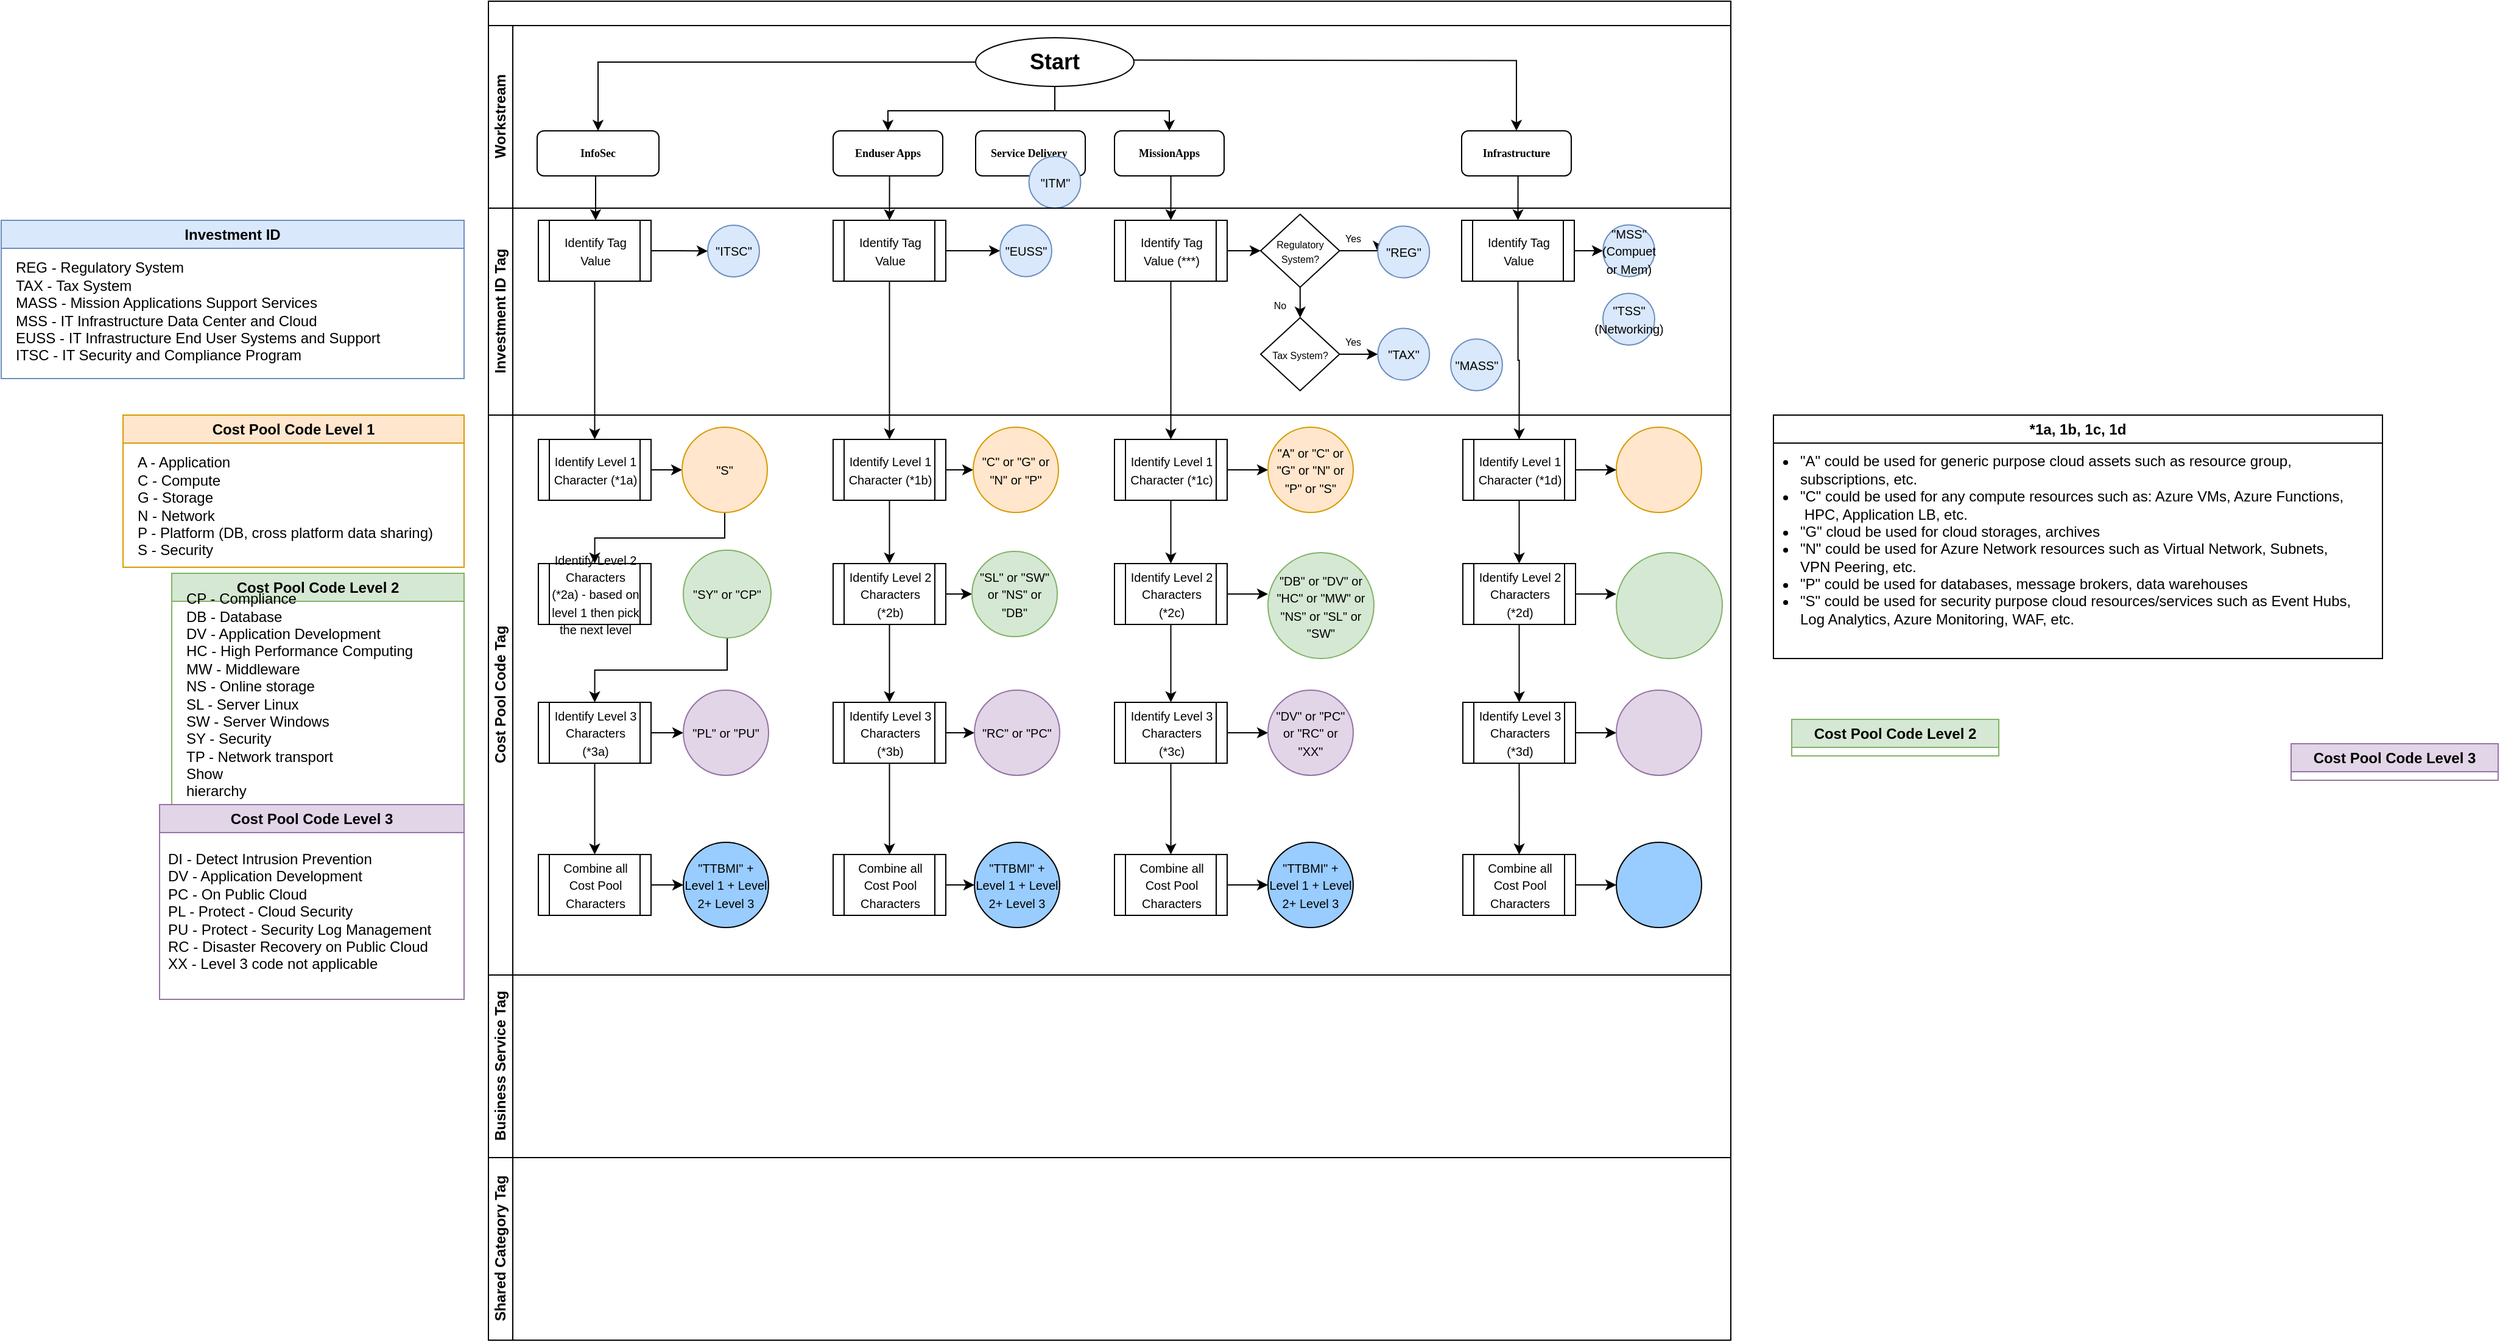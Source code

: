 <mxfile version="20.8.4" type="device" pages="2"><diagram name="Page-1" id="c7488fd3-1785-93aa-aadb-54a6760d102a"><mxGraphModel dx="1052" dy="390" grid="1" gridSize="10" guides="1" tooltips="1" connect="1" arrows="1" fold="1" page="1" pageScale="1" pageWidth="1100" pageHeight="850" background="none" math="0" shadow="0"><root><mxCell id="0"/><mxCell id="1" parent="0"/><mxCell id="2b4e8129b02d487f-1" value="" style="swimlane;html=1;childLayout=stackLayout;horizontal=1;startSize=20;horizontalStack=0;rounded=0;shadow=0;labelBackgroundColor=none;strokeWidth=1;fontFamily=Verdana;fontSize=8;align=center;" parent="1" vertex="1"><mxGeometry x="440" y="60" width="1020" height="1100" as="geometry"/></mxCell><mxCell id="2b4e8129b02d487f-2" value="Workstream" style="swimlane;html=1;startSize=20;horizontal=0;" parent="2b4e8129b02d487f-1" vertex="1"><mxGeometry y="20" width="1020" height="150" as="geometry"><mxRectangle y="20" width="680" height="30" as="alternateBounds"/></mxGeometry></mxCell><mxCell id="2b4e8129b02d487f-6" value="InfoSec" style="rounded=1;whiteSpace=wrap;html=1;shadow=0;labelBackgroundColor=none;strokeWidth=1;fontFamily=Verdana;fontSize=9;align=center;fontStyle=1" parent="2b4e8129b02d487f-2" vertex="1"><mxGeometry x="40" y="86.5" width="100" height="37" as="geometry"/></mxCell><mxCell id="DixNyMgjykNMT8TvbWwE-2" value="Enduser Apps" style="rounded=1;whiteSpace=wrap;html=1;shadow=0;labelBackgroundColor=none;strokeWidth=1;fontFamily=Verdana;fontSize=9;align=center;fontStyle=1" parent="2b4e8129b02d487f-2" vertex="1"><mxGeometry x="283" y="86.5" width="90" height="37" as="geometry"/></mxCell><mxCell id="DixNyMgjykNMT8TvbWwE-3" value="MissionApps" style="rounded=1;whiteSpace=wrap;html=1;shadow=0;labelBackgroundColor=none;strokeWidth=1;fontFamily=Verdana;fontSize=9;align=center;fontStyle=1" parent="2b4e8129b02d487f-2" vertex="1"><mxGeometry x="514" y="86.5" width="90" height="37" as="geometry"/></mxCell><mxCell id="DixNyMgjykNMT8TvbWwE-4" value="Infrastructure" style="rounded=1;whiteSpace=wrap;html=1;shadow=0;labelBackgroundColor=none;strokeWidth=1;fontFamily=Verdana;fontSize=9;align=center;fontStyle=1" parent="2b4e8129b02d487f-2" vertex="1"><mxGeometry x="799" y="86.5" width="90" height="37" as="geometry"/></mxCell><mxCell id="DixNyMgjykNMT8TvbWwE-38" style="edgeStyle=orthogonalEdgeStyle;rounded=0;orthogonalLoop=1;jettySize=auto;html=1;exitX=0;exitY=0.5;exitDx=0;exitDy=0;entryX=0.5;entryY=0;entryDx=0;entryDy=0;fontSize=8;" parent="2b4e8129b02d487f-2" source="DixNyMgjykNMT8TvbWwE-5" target="2b4e8129b02d487f-6" edge="1"><mxGeometry relative="1" as="geometry"/></mxCell><mxCell id="DixNyMgjykNMT8TvbWwE-39" style="edgeStyle=orthogonalEdgeStyle;rounded=0;orthogonalLoop=1;jettySize=auto;html=1;fontSize=8;exitX=0.5;exitY=1;exitDx=0;exitDy=0;" parent="2b4e8129b02d487f-2" source="DixNyMgjykNMT8TvbWwE-5" target="DixNyMgjykNMT8TvbWwE-2" edge="1"><mxGeometry relative="1" as="geometry"><mxPoint x="430" y="47" as="sourcePoint"/><Array as="points"><mxPoint x="465" y="70"/><mxPoint x="328" y="70"/></Array></mxGeometry></mxCell><mxCell id="DixNyMgjykNMT8TvbWwE-40" style="edgeStyle=orthogonalEdgeStyle;rounded=0;orthogonalLoop=1;jettySize=auto;html=1;entryX=0.5;entryY=0;entryDx=0;entryDy=0;fontSize=8;exitX=0.5;exitY=1;exitDx=0;exitDy=0;" parent="2b4e8129b02d487f-2" source="DixNyMgjykNMT8TvbWwE-5" target="DixNyMgjykNMT8TvbWwE-3" edge="1"><mxGeometry relative="1" as="geometry"><mxPoint x="430" y="47" as="sourcePoint"/><Array as="points"><mxPoint x="465" y="70"/><mxPoint x="559" y="70"/></Array></mxGeometry></mxCell><mxCell id="DixNyMgjykNMT8TvbWwE-41" style="edgeStyle=orthogonalEdgeStyle;rounded=0;orthogonalLoop=1;jettySize=auto;html=1;exitX=1;exitY=0.5;exitDx=0;exitDy=0;entryX=0.5;entryY=0;entryDx=0;entryDy=0;fontSize=8;" parent="2b4e8129b02d487f-2" target="DixNyMgjykNMT8TvbWwE-4" edge="1"><mxGeometry relative="1" as="geometry"><mxPoint x="447.75" y="28.25" as="sourcePoint"/></mxGeometry></mxCell><mxCell id="DixNyMgjykNMT8TvbWwE-5" value="&lt;b&gt;&lt;font style=&quot;font-size: 18px;&quot;&gt;Start&lt;/font&gt;&lt;/b&gt;" style="ellipse;whiteSpace=wrap;html=1;" parent="2b4e8129b02d487f-2" vertex="1"><mxGeometry x="400" y="10" width="130" height="40" as="geometry"/></mxCell><mxCell id="1wdduTLaUhSq1tYG_LIW-2" value="Service Delivery&amp;nbsp;" style="rounded=1;whiteSpace=wrap;html=1;shadow=0;labelBackgroundColor=none;strokeWidth=1;fontFamily=Verdana;fontSize=9;align=center;fontStyle=1" vertex="1" parent="2b4e8129b02d487f-2"><mxGeometry x="400" y="86.5" width="90" height="37" as="geometry"/></mxCell><mxCell id="1wdduTLaUhSq1tYG_LIW-3" value="&lt;span style=&quot;font-size: 10px;&quot;&gt;&quot;ITM&quot;&lt;/span&gt;" style="ellipse;whiteSpace=wrap;html=1;aspect=fixed;fillColor=#dae8fc;strokeColor=#6c8ebf;" vertex="1" parent="2b4e8129b02d487f-2"><mxGeometry x="443.75" y="107.5" width="42.5" height="42.5" as="geometry"/></mxCell><mxCell id="2b4e8129b02d487f-3" value="Investment ID Tag" style="swimlane;html=1;startSize=20;horizontal=0;" parent="2b4e8129b02d487f-1" vertex="1"><mxGeometry y="170" width="1020" height="170" as="geometry"><mxRectangle y="170" width="1020" height="30" as="alternateBounds"/></mxGeometry></mxCell><mxCell id="DixNyMgjykNMT8TvbWwE-22" value="&lt;font style=&quot;font-size: 10px;&quot;&gt;&quot;ITSC&quot;&lt;/font&gt;" style="ellipse;whiteSpace=wrap;html=1;aspect=fixed;fillColor=#dae8fc;strokeColor=#6c8ebf;" parent="2b4e8129b02d487f-3" vertex="1"><mxGeometry x="180" y="14" width="42.5" height="42.5" as="geometry"/></mxCell><mxCell id="DixNyMgjykNMT8TvbWwE-57" style="edgeStyle=orthogonalEdgeStyle;rounded=0;orthogonalLoop=1;jettySize=auto;html=1;exitX=1;exitY=0.5;exitDx=0;exitDy=0;entryX=0;entryY=0.5;entryDx=0;entryDy=0;fontSize=8;" parent="2b4e8129b02d487f-3" source="DixNyMgjykNMT8TvbWwE-26" target="DixNyMgjykNMT8TvbWwE-22" edge="1"><mxGeometry relative="1" as="geometry"/></mxCell><mxCell id="DixNyMgjykNMT8TvbWwE-26" value="&lt;font style=&quot;font-size: 10px;&quot;&gt;Identify Tag Value&lt;/font&gt;" style="shape=process;whiteSpace=wrap;html=1;backgroundOutline=1;" parent="2b4e8129b02d487f-3" vertex="1"><mxGeometry x="41" y="10" width="92.5" height="50" as="geometry"/></mxCell><mxCell id="DixNyMgjykNMT8TvbWwE-58" style="edgeStyle=orthogonalEdgeStyle;rounded=0;orthogonalLoop=1;jettySize=auto;html=1;exitX=1;exitY=0.5;exitDx=0;exitDy=0;entryX=0;entryY=0.5;entryDx=0;entryDy=0;fontSize=8;" parent="2b4e8129b02d487f-3" source="DixNyMgjykNMT8TvbWwE-27" target="DixNyMgjykNMT8TvbWwE-30" edge="1"><mxGeometry relative="1" as="geometry"/></mxCell><mxCell id="DixNyMgjykNMT8TvbWwE-27" value="&lt;font style=&quot;font-size: 10px;&quot;&gt;Identify Tag Value&lt;/font&gt;" style="shape=process;whiteSpace=wrap;html=1;backgroundOutline=1;" parent="2b4e8129b02d487f-3" vertex="1"><mxGeometry x="283" y="10" width="92.5" height="50" as="geometry"/></mxCell><mxCell id="DixNyMgjykNMT8TvbWwE-52" style="edgeStyle=orthogonalEdgeStyle;rounded=0;orthogonalLoop=1;jettySize=auto;html=1;exitX=1;exitY=0.5;exitDx=0;exitDy=0;entryX=0;entryY=0.5;entryDx=0;entryDy=0;fontSize=8;" parent="2b4e8129b02d487f-3" source="DixNyMgjykNMT8TvbWwE-28" target="DixNyMgjykNMT8TvbWwE-31" edge="1"><mxGeometry relative="1" as="geometry"/></mxCell><mxCell id="DixNyMgjykNMT8TvbWwE-28" value="&lt;font style=&quot;font-size: 10px;&quot;&gt;Identify Tag Value (***)&lt;/font&gt;" style="shape=process;whiteSpace=wrap;html=1;backgroundOutline=1;" parent="2b4e8129b02d487f-3" vertex="1"><mxGeometry x="514" y="10" width="92.5" height="50" as="geometry"/></mxCell><mxCell id="DixNyMgjykNMT8TvbWwE-59" style="edgeStyle=orthogonalEdgeStyle;rounded=0;orthogonalLoop=1;jettySize=auto;html=1;exitX=1;exitY=0.5;exitDx=0;exitDy=0;entryX=0;entryY=0.5;entryDx=0;entryDy=0;fontSize=8;" parent="2b4e8129b02d487f-3" source="DixNyMgjykNMT8TvbWwE-29" target="DixNyMgjykNMT8TvbWwE-35" edge="1"><mxGeometry relative="1" as="geometry"/></mxCell><mxCell id="DixNyMgjykNMT8TvbWwE-29" value="&lt;font style=&quot;font-size: 10px;&quot;&gt;Identify Tag Value&lt;/font&gt;" style="shape=process;whiteSpace=wrap;html=1;backgroundOutline=1;" parent="2b4e8129b02d487f-3" vertex="1"><mxGeometry x="799" y="10" width="92.5" height="50" as="geometry"/></mxCell><mxCell id="DixNyMgjykNMT8TvbWwE-30" value="&lt;font style=&quot;font-size: 10px;&quot;&gt;&quot;EUSS&quot;&lt;/font&gt;" style="ellipse;whiteSpace=wrap;html=1;aspect=fixed;fillColor=#dae8fc;strokeColor=#6c8ebf;" parent="2b4e8129b02d487f-3" vertex="1"><mxGeometry x="420" y="13.75" width="42.5" height="42.5" as="geometry"/></mxCell><mxCell id="DixNyMgjykNMT8TvbWwE-54" style="edgeStyle=orthogonalEdgeStyle;rounded=0;orthogonalLoop=1;jettySize=auto;html=1;exitX=0.5;exitY=1;exitDx=0;exitDy=0;entryX=0.5;entryY=0;entryDx=0;entryDy=0;fontSize=8;" parent="2b4e8129b02d487f-3" source="DixNyMgjykNMT8TvbWwE-31" target="DixNyMgjykNMT8TvbWwE-33" edge="1"><mxGeometry relative="1" as="geometry"/></mxCell><mxCell id="DixNyMgjykNMT8TvbWwE-55" style="edgeStyle=orthogonalEdgeStyle;rounded=0;orthogonalLoop=1;jettySize=auto;html=1;exitX=1;exitY=0.5;exitDx=0;exitDy=0;entryX=0;entryY=0.5;entryDx=0;entryDy=0;fontSize=8;" parent="2b4e8129b02d487f-3" source="DixNyMgjykNMT8TvbWwE-31" target="DixNyMgjykNMT8TvbWwE-32" edge="1"><mxGeometry relative="1" as="geometry"/></mxCell><mxCell id="DixNyMgjykNMT8TvbWwE-31" value="&lt;font style=&quot;font-size: 8px;&quot;&gt;Regulatory System?&lt;/font&gt;" style="rhombus;whiteSpace=wrap;html=1;fontSize=10;fillColor=#FFFFFF;" parent="2b4e8129b02d487f-3" vertex="1"><mxGeometry x="634" y="5" width="64.8" height="60" as="geometry"/></mxCell><mxCell id="DixNyMgjykNMT8TvbWwE-32" value="&lt;font style=&quot;font-size: 10px;&quot;&gt;&quot;REG&quot;&lt;/font&gt;" style="ellipse;whiteSpace=wrap;html=1;aspect=fixed;fillColor=#dae8fc;strokeColor=#6c8ebf;" parent="2b4e8129b02d487f-3" vertex="1"><mxGeometry x="730.15" y="14.75" width="42.5" height="42.5" as="geometry"/></mxCell><mxCell id="DixNyMgjykNMT8TvbWwE-56" style="edgeStyle=orthogonalEdgeStyle;rounded=0;orthogonalLoop=1;jettySize=auto;html=1;exitX=1;exitY=0.5;exitDx=0;exitDy=0;entryX=0;entryY=0.5;entryDx=0;entryDy=0;fontSize=8;" parent="2b4e8129b02d487f-3" source="DixNyMgjykNMT8TvbWwE-33" target="DixNyMgjykNMT8TvbWwE-34" edge="1"><mxGeometry relative="1" as="geometry"/></mxCell><mxCell id="DixNyMgjykNMT8TvbWwE-33" value="&lt;font style=&quot;font-size: 8px;&quot;&gt;Tax System?&lt;/font&gt;" style="rhombus;whiteSpace=wrap;html=1;fontSize=10;fillColor=#FFFFFF;" parent="2b4e8129b02d487f-3" vertex="1"><mxGeometry x="634" y="90" width="64.8" height="60" as="geometry"/></mxCell><mxCell id="DixNyMgjykNMT8TvbWwE-34" value="&lt;font style=&quot;font-size: 10px;&quot;&gt;&quot;TAX&quot;&lt;/font&gt;" style="ellipse;whiteSpace=wrap;html=1;aspect=fixed;fillColor=#dae8fc;strokeColor=#6c8ebf;" parent="2b4e8129b02d487f-3" vertex="1"><mxGeometry x="730.15" y="98.75" width="42.5" height="42.5" as="geometry"/></mxCell><mxCell id="DixNyMgjykNMT8TvbWwE-35" value="&lt;font style=&quot;font-size: 10px;&quot;&gt;&quot;MSS&quot; (Compuet or Mem)&lt;/font&gt;" style="ellipse;whiteSpace=wrap;html=1;aspect=fixed;fillColor=#dae8fc;strokeColor=#6c8ebf;" parent="2b4e8129b02d487f-3" vertex="1"><mxGeometry x="915" y="13.75" width="42.5" height="42.5" as="geometry"/></mxCell><mxCell id="DixNyMgjykNMT8TvbWwE-68" value="Yes" style="text;html=1;strokeColor=none;fillColor=none;align=center;verticalAlign=middle;whiteSpace=wrap;rounded=0;fontSize=8;" parent="2b4e8129b02d487f-3" vertex="1"><mxGeometry x="680" y="10" width="60" height="30" as="geometry"/></mxCell><mxCell id="DixNyMgjykNMT8TvbWwE-69" value="No" style="text;html=1;strokeColor=none;fillColor=none;align=center;verticalAlign=middle;whiteSpace=wrap;rounded=0;fontSize=8;" parent="2b4e8129b02d487f-3" vertex="1"><mxGeometry x="620" y="65" width="60" height="30" as="geometry"/></mxCell><mxCell id="DFQjLHNkKE40Lpbhzbyp-15" value="Yes" style="text;html=1;strokeColor=none;fillColor=none;align=center;verticalAlign=middle;whiteSpace=wrap;rounded=0;fontSize=8;" parent="2b4e8129b02d487f-3" vertex="1"><mxGeometry x="680" y="95" width="60" height="30" as="geometry"/></mxCell><mxCell id="1wdduTLaUhSq1tYG_LIW-4" value="&lt;font style=&quot;font-size: 10px;&quot;&gt;&quot;TSS&quot; (Networking)&lt;/font&gt;" style="ellipse;whiteSpace=wrap;html=1;aspect=fixed;fillColor=#dae8fc;strokeColor=#6c8ebf;" vertex="1" parent="2b4e8129b02d487f-3"><mxGeometry x="915" y="70" width="42.5" height="42.5" as="geometry"/></mxCell><mxCell id="1wdduTLaUhSq1tYG_LIW-8" value="&lt;font style=&quot;font-size: 10px;&quot;&gt;&quot;MASS&quot;&lt;/font&gt;" style="ellipse;whiteSpace=wrap;html=1;aspect=fixed;fillColor=#dae8fc;strokeColor=#6c8ebf;" vertex="1" parent="2b4e8129b02d487f-3"><mxGeometry x="790" y="107.5" width="42.5" height="42.5" as="geometry"/></mxCell><mxCell id="DixNyMgjykNMT8TvbWwE-6" value="Cost Pool Code Tag" style="swimlane;html=1;startSize=20;horizontal=0;" parent="2b4e8129b02d487f-1" vertex="1"><mxGeometry y="340" width="1020" height="460" as="geometry"/></mxCell><mxCell id="DixNyMgjykNMT8TvbWwE-81" style="edgeStyle=orthogonalEdgeStyle;rounded=0;orthogonalLoop=1;jettySize=auto;html=1;exitX=1;exitY=0.5;exitDx=0;exitDy=0;entryX=0;entryY=0.5;entryDx=0;entryDy=0;fontSize=8;" parent="DixNyMgjykNMT8TvbWwE-6" source="DixNyMgjykNMT8TvbWwE-64" target="DixNyMgjykNMT8TvbWwE-73" edge="1"><mxGeometry relative="1" as="geometry"/></mxCell><mxCell id="DixNyMgjykNMT8TvbWwE-64" value="&lt;font style=&quot;font-size: 10px;&quot;&gt;Identify Level 1 Character (*1a)&lt;/font&gt;" style="shape=process;whiteSpace=wrap;html=1;backgroundOutline=1;" parent="DixNyMgjykNMT8TvbWwE-6" vertex="1"><mxGeometry x="41" y="20" width="92.5" height="50" as="geometry"/></mxCell><mxCell id="DixNyMgjykNMT8TvbWwE-71" value="&lt;font style=&quot;font-size: 10px;&quot;&gt;Identify Level 2 Characters (*2a) - based on level 1 then pick the next level&lt;/font&gt;" style="shape=process;whiteSpace=wrap;html=1;backgroundOutline=1;" parent="DixNyMgjykNMT8TvbWwE-6" vertex="1"><mxGeometry x="41" y="122" width="92.5" height="50" as="geometry"/></mxCell><mxCell id="DixNyMgjykNMT8TvbWwE-80" style="edgeStyle=orthogonalEdgeStyle;rounded=0;orthogonalLoop=1;jettySize=auto;html=1;exitX=0.5;exitY=1;exitDx=0;exitDy=0;entryX=0.5;entryY=0;entryDx=0;entryDy=0;fontSize=8;" parent="DixNyMgjykNMT8TvbWwE-6" source="DixNyMgjykNMT8TvbWwE-72" target="DixNyMgjykNMT8TvbWwE-76" edge="1"><mxGeometry relative="1" as="geometry"/></mxCell><mxCell id="DixNyMgjykNMT8TvbWwE-84" style="edgeStyle=orthogonalEdgeStyle;rounded=0;orthogonalLoop=1;jettySize=auto;html=1;exitX=1;exitY=0.5;exitDx=0;exitDy=0;fontSize=8;" parent="DixNyMgjykNMT8TvbWwE-6" source="DixNyMgjykNMT8TvbWwE-72" target="DixNyMgjykNMT8TvbWwE-75" edge="1"><mxGeometry relative="1" as="geometry"/></mxCell><mxCell id="DixNyMgjykNMT8TvbWwE-72" value="&lt;font style=&quot;font-size: 10px;&quot;&gt;Identify Level 3 Characters (*3a)&lt;/font&gt;" style="shape=process;whiteSpace=wrap;html=1;backgroundOutline=1;" parent="DixNyMgjykNMT8TvbWwE-6" vertex="1"><mxGeometry x="41" y="236" width="92.5" height="50" as="geometry"/></mxCell><mxCell id="1wdduTLaUhSq1tYG_LIW-6" style="edgeStyle=orthogonalEdgeStyle;rounded=0;orthogonalLoop=1;jettySize=auto;html=1;exitX=0.5;exitY=1;exitDx=0;exitDy=0;entryX=0.5;entryY=0;entryDx=0;entryDy=0;" edge="1" parent="DixNyMgjykNMT8TvbWwE-6" source="DixNyMgjykNMT8TvbWwE-73" target="DixNyMgjykNMT8TvbWwE-71"><mxGeometry relative="1" as="geometry"/></mxCell><mxCell id="DixNyMgjykNMT8TvbWwE-73" value="&lt;font style=&quot;font-size: 10px;&quot;&gt;&quot;S&quot;&lt;/font&gt;" style="ellipse;whiteSpace=wrap;html=1;aspect=fixed;fillColor=#ffe6cc;strokeColor=#d79b00;" parent="DixNyMgjykNMT8TvbWwE-6" vertex="1"><mxGeometry x="159" y="10" width="70" height="70" as="geometry"/></mxCell><mxCell id="1wdduTLaUhSq1tYG_LIW-7" style="edgeStyle=orthogonalEdgeStyle;rounded=0;orthogonalLoop=1;jettySize=auto;html=1;exitX=0.5;exitY=1;exitDx=0;exitDy=0;entryX=0.5;entryY=0;entryDx=0;entryDy=0;" edge="1" parent="DixNyMgjykNMT8TvbWwE-6" source="DixNyMgjykNMT8TvbWwE-74" target="DixNyMgjykNMT8TvbWwE-72"><mxGeometry relative="1" as="geometry"/></mxCell><mxCell id="DixNyMgjykNMT8TvbWwE-74" value="&lt;font style=&quot;font-size: 10px;&quot;&gt;&quot;SY&quot; or &quot;CP&quot;&lt;/font&gt;" style="ellipse;whiteSpace=wrap;html=1;aspect=fixed;fillColor=#d5e8d4;strokeColor=#82b366;" parent="DixNyMgjykNMT8TvbWwE-6" vertex="1"><mxGeometry x="160" y="111" width="72" height="72" as="geometry"/></mxCell><mxCell id="DixNyMgjykNMT8TvbWwE-75" value="&lt;font style=&quot;font-size: 10px;&quot;&gt;&quot;PL&quot; or &quot;PU&quot;&lt;/font&gt;" style="ellipse;whiteSpace=wrap;html=1;aspect=fixed;fillColor=#e1d5e7;strokeColor=#9673a6;" parent="DixNyMgjykNMT8TvbWwE-6" vertex="1"><mxGeometry x="160" y="226" width="70" height="70" as="geometry"/></mxCell><mxCell id="DixNyMgjykNMT8TvbWwE-85" style="edgeStyle=orthogonalEdgeStyle;rounded=0;orthogonalLoop=1;jettySize=auto;html=1;exitX=1;exitY=0.5;exitDx=0;exitDy=0;entryX=0;entryY=0.5;entryDx=0;entryDy=0;fontSize=8;" parent="DixNyMgjykNMT8TvbWwE-6" source="DixNyMgjykNMT8TvbWwE-76" target="DixNyMgjykNMT8TvbWwE-77" edge="1"><mxGeometry relative="1" as="geometry"/></mxCell><mxCell id="DixNyMgjykNMT8TvbWwE-76" value="&lt;font style=&quot;font-size: 10px;&quot;&gt;Combine all Cost Pool Characters&lt;/font&gt;" style="shape=process;whiteSpace=wrap;html=1;backgroundOutline=1;" parent="DixNyMgjykNMT8TvbWwE-6" vertex="1"><mxGeometry x="41" y="361" width="92.5" height="50" as="geometry"/></mxCell><mxCell id="DixNyMgjykNMT8TvbWwE-77" value="&lt;font style=&quot;font-size: 10px;&quot;&gt;&quot;TTBMI&quot; + Level 1 + Level 2+ Level 3&lt;/font&gt;" style="ellipse;whiteSpace=wrap;html=1;aspect=fixed;fillColor=#99CCFF;" parent="DixNyMgjykNMT8TvbWwE-6" vertex="1"><mxGeometry x="160" y="351" width="70" height="70" as="geometry"/></mxCell><mxCell id="TPAIi-BJrbzydeg5rBpm-12" style="edgeStyle=orthogonalEdgeStyle;rounded=0;orthogonalLoop=1;jettySize=auto;html=1;exitX=0.5;exitY=1;exitDx=0;exitDy=0;entryX=0.5;entryY=0;entryDx=0;entryDy=0;" parent="DixNyMgjykNMT8TvbWwE-6" source="TPAIi-BJrbzydeg5rBpm-3" target="TPAIi-BJrbzydeg5rBpm-4" edge="1"><mxGeometry relative="1" as="geometry"/></mxCell><mxCell id="0nQHlzeHEW2Ffsho9T2j-20" style="edgeStyle=orthogonalEdgeStyle;rounded=0;orthogonalLoop=1;jettySize=auto;html=1;exitX=1;exitY=0.5;exitDx=0;exitDy=0;entryX=0;entryY=0.5;entryDx=0;entryDy=0;fontSize=9;fontColor=#CDA2BE;" parent="DixNyMgjykNMT8TvbWwE-6" source="TPAIi-BJrbzydeg5rBpm-3" target="TPAIi-BJrbzydeg5rBpm-6" edge="1"><mxGeometry relative="1" as="geometry"/></mxCell><mxCell id="TPAIi-BJrbzydeg5rBpm-3" value="&lt;font style=&quot;font-size: 10px;&quot;&gt;Identify Level 1 Character (*1b)&lt;/font&gt;" style="shape=process;whiteSpace=wrap;html=1;backgroundOutline=1;" parent="DixNyMgjykNMT8TvbWwE-6" vertex="1"><mxGeometry x="283" y="20" width="92.5" height="50" as="geometry"/></mxCell><mxCell id="TPAIi-BJrbzydeg5rBpm-13" style="edgeStyle=orthogonalEdgeStyle;rounded=0;orthogonalLoop=1;jettySize=auto;html=1;exitX=0.5;exitY=1;exitDx=0;exitDy=0;entryX=0.5;entryY=0;entryDx=0;entryDy=0;" parent="DixNyMgjykNMT8TvbWwE-6" source="TPAIi-BJrbzydeg5rBpm-4" target="TPAIi-BJrbzydeg5rBpm-5" edge="1"><mxGeometry relative="1" as="geometry"/></mxCell><mxCell id="0nQHlzeHEW2Ffsho9T2j-21" style="edgeStyle=orthogonalEdgeStyle;rounded=0;orthogonalLoop=1;jettySize=auto;html=1;exitX=1;exitY=0.5;exitDx=0;exitDy=0;entryX=0;entryY=0.5;entryDx=0;entryDy=0;fontSize=9;fontColor=#CDA2BE;" parent="DixNyMgjykNMT8TvbWwE-6" source="TPAIi-BJrbzydeg5rBpm-4" target="TPAIi-BJrbzydeg5rBpm-7" edge="1"><mxGeometry relative="1" as="geometry"/></mxCell><mxCell id="TPAIi-BJrbzydeg5rBpm-4" value="&lt;font style=&quot;font-size: 10px;&quot;&gt;Identify Level 2 Characters (*2b)&lt;/font&gt;" style="shape=process;whiteSpace=wrap;html=1;backgroundOutline=1;" parent="DixNyMgjykNMT8TvbWwE-6" vertex="1"><mxGeometry x="283" y="122" width="92.5" height="50" as="geometry"/></mxCell><mxCell id="TPAIi-BJrbzydeg5rBpm-14" style="edgeStyle=orthogonalEdgeStyle;rounded=0;orthogonalLoop=1;jettySize=auto;html=1;exitX=0.5;exitY=1;exitDx=0;exitDy=0;entryX=0.5;entryY=0;entryDx=0;entryDy=0;" parent="DixNyMgjykNMT8TvbWwE-6" source="TPAIi-BJrbzydeg5rBpm-5" target="TPAIi-BJrbzydeg5rBpm-9" edge="1"><mxGeometry relative="1" as="geometry"/></mxCell><mxCell id="0nQHlzeHEW2Ffsho9T2j-22" style="edgeStyle=orthogonalEdgeStyle;rounded=0;orthogonalLoop=1;jettySize=auto;html=1;exitX=1;exitY=0.5;exitDx=0;exitDy=0;entryX=0;entryY=0.5;entryDx=0;entryDy=0;fontSize=9;fontColor=#CDA2BE;" parent="DixNyMgjykNMT8TvbWwE-6" source="TPAIi-BJrbzydeg5rBpm-5" target="TPAIi-BJrbzydeg5rBpm-8" edge="1"><mxGeometry relative="1" as="geometry"/></mxCell><mxCell id="TPAIi-BJrbzydeg5rBpm-5" value="&lt;font style=&quot;font-size: 10px;&quot;&gt;Identify Level 3 Characters (*3b)&lt;/font&gt;" style="shape=process;whiteSpace=wrap;html=1;backgroundOutline=1;" parent="DixNyMgjykNMT8TvbWwE-6" vertex="1"><mxGeometry x="283" y="236" width="92.5" height="50" as="geometry"/></mxCell><mxCell id="TPAIi-BJrbzydeg5rBpm-6" value="&lt;font style=&quot;font-size: 10px;&quot;&gt;&quot;C&quot; or &quot;G&quot; or &quot;N&quot; or &quot;P&quot;&lt;/font&gt;" style="ellipse;whiteSpace=wrap;html=1;aspect=fixed;fillColor=#ffe6cc;strokeColor=#d79b00;" parent="DixNyMgjykNMT8TvbWwE-6" vertex="1"><mxGeometry x="398" y="10" width="70" height="70" as="geometry"/></mxCell><mxCell id="TPAIi-BJrbzydeg5rBpm-7" value="&lt;font style=&quot;font-size: 10px;&quot;&gt;&quot;SL&quot; or &quot;SW&quot; or &quot;NS&quot; or &quot;DB&quot;&lt;/font&gt;" style="ellipse;whiteSpace=wrap;html=1;aspect=fixed;fillColor=#d5e8d4;strokeColor=#82b366;" parent="DixNyMgjykNMT8TvbWwE-6" vertex="1"><mxGeometry x="397" y="112" width="70" height="70" as="geometry"/></mxCell><mxCell id="TPAIi-BJrbzydeg5rBpm-8" value="&lt;font style=&quot;font-size: 10px;&quot;&gt;&quot;RC&quot; or &quot;PC&quot;&lt;/font&gt;" style="ellipse;whiteSpace=wrap;html=1;aspect=fixed;fillColor=#e1d5e7;strokeColor=#9673a6;" parent="DixNyMgjykNMT8TvbWwE-6" vertex="1"><mxGeometry x="399" y="226" width="70" height="70" as="geometry"/></mxCell><mxCell id="8_AEy5CHSbgQfibJzPh8-7" style="edgeStyle=orthogonalEdgeStyle;rounded=0;orthogonalLoop=1;jettySize=auto;html=1;exitX=1;exitY=0.5;exitDx=0;exitDy=0;entryX=0;entryY=0.5;entryDx=0;entryDy=0;fontSize=9;fontColor=#CDA2BE;" parent="DixNyMgjykNMT8TvbWwE-6" source="TPAIi-BJrbzydeg5rBpm-9" target="TPAIi-BJrbzydeg5rBpm-10" edge="1"><mxGeometry relative="1" as="geometry"/></mxCell><mxCell id="TPAIi-BJrbzydeg5rBpm-9" value="&lt;font style=&quot;font-size: 10px;&quot;&gt;Combine all Cost Pool Characters&lt;/font&gt;" style="shape=process;whiteSpace=wrap;html=1;backgroundOutline=1;" parent="DixNyMgjykNMT8TvbWwE-6" vertex="1"><mxGeometry x="283" y="361" width="92.5" height="50" as="geometry"/></mxCell><mxCell id="TPAIi-BJrbzydeg5rBpm-10" value="&lt;font style=&quot;font-size: 10px;&quot;&gt;&quot;TTBMI&quot; + Level 1 + Level 2+ Level 3&lt;/font&gt;" style="ellipse;whiteSpace=wrap;html=1;aspect=fixed;fillColor=#99CCFF;" parent="DixNyMgjykNMT8TvbWwE-6" vertex="1"><mxGeometry x="399" y="351" width="70" height="70" as="geometry"/></mxCell><mxCell id="DFQjLHNkKE40Lpbhzbyp-12" style="edgeStyle=orthogonalEdgeStyle;rounded=0;orthogonalLoop=1;jettySize=auto;html=1;exitX=0.5;exitY=1;exitDx=0;exitDy=0;entryX=0.5;entryY=0;entryDx=0;entryDy=0;" parent="DixNyMgjykNMT8TvbWwE-6" source="DFQjLHNkKE40Lpbhzbyp-1" target="DFQjLHNkKE40Lpbhzbyp-2" edge="1"><mxGeometry relative="1" as="geometry"/></mxCell><mxCell id="0nQHlzeHEW2Ffsho9T2j-23" style="edgeStyle=orthogonalEdgeStyle;rounded=0;orthogonalLoop=1;jettySize=auto;html=1;exitX=1;exitY=0.5;exitDx=0;exitDy=0;entryX=0;entryY=0.5;entryDx=0;entryDy=0;fontSize=9;fontColor=#CDA2BE;" parent="DixNyMgjykNMT8TvbWwE-6" source="DFQjLHNkKE40Lpbhzbyp-1" target="DFQjLHNkKE40Lpbhzbyp-4" edge="1"><mxGeometry relative="1" as="geometry"/></mxCell><mxCell id="DFQjLHNkKE40Lpbhzbyp-1" value="&lt;font style=&quot;font-size: 10px;&quot;&gt;Identify Level 1 Character (*1c)&lt;/font&gt;" style="shape=process;whiteSpace=wrap;html=1;backgroundOutline=1;" parent="DixNyMgjykNMT8TvbWwE-6" vertex="1"><mxGeometry x="514" y="20" width="92.5" height="50" as="geometry"/></mxCell><mxCell id="DFQjLHNkKE40Lpbhzbyp-13" style="edgeStyle=orthogonalEdgeStyle;rounded=0;orthogonalLoop=1;jettySize=auto;html=1;exitX=0.5;exitY=1;exitDx=0;exitDy=0;entryX=0.5;entryY=0;entryDx=0;entryDy=0;" parent="DixNyMgjykNMT8TvbWwE-6" source="DFQjLHNkKE40Lpbhzbyp-2" target="DFQjLHNkKE40Lpbhzbyp-3" edge="1"><mxGeometry relative="1" as="geometry"/></mxCell><mxCell id="0nQHlzeHEW2Ffsho9T2j-24" style="edgeStyle=orthogonalEdgeStyle;rounded=0;orthogonalLoop=1;jettySize=auto;html=1;exitX=1;exitY=0.5;exitDx=0;exitDy=0;entryX=0;entryY=0.5;entryDx=0;entryDy=0;fontSize=9;fontColor=#CDA2BE;" parent="DixNyMgjykNMT8TvbWwE-6" source="DFQjLHNkKE40Lpbhzbyp-2" edge="1"><mxGeometry relative="1" as="geometry"><mxPoint x="640" y="147" as="targetPoint"/></mxGeometry></mxCell><mxCell id="DFQjLHNkKE40Lpbhzbyp-2" value="&lt;font style=&quot;font-size: 10px;&quot;&gt;Identify Level 2 Characters (*2c)&lt;/font&gt;" style="shape=process;whiteSpace=wrap;html=1;backgroundOutline=1;" parent="DixNyMgjykNMT8TvbWwE-6" vertex="1"><mxGeometry x="514" y="122" width="92.5" height="50" as="geometry"/></mxCell><mxCell id="DFQjLHNkKE40Lpbhzbyp-14" style="edgeStyle=orthogonalEdgeStyle;rounded=0;orthogonalLoop=1;jettySize=auto;html=1;exitX=0.5;exitY=1;exitDx=0;exitDy=0;" parent="DixNyMgjykNMT8TvbWwE-6" source="DFQjLHNkKE40Lpbhzbyp-3" target="DFQjLHNkKE40Lpbhzbyp-7" edge="1"><mxGeometry relative="1" as="geometry"/></mxCell><mxCell id="0nQHlzeHEW2Ffsho9T2j-25" style="edgeStyle=orthogonalEdgeStyle;rounded=0;orthogonalLoop=1;jettySize=auto;html=1;exitX=1;exitY=0.5;exitDx=0;exitDy=0;entryX=0;entryY=0.5;entryDx=0;entryDy=0;fontSize=9;fontColor=#CDA2BE;" parent="DixNyMgjykNMT8TvbWwE-6" source="DFQjLHNkKE40Lpbhzbyp-3" edge="1"><mxGeometry relative="1" as="geometry"><mxPoint x="640" y="261" as="targetPoint"/></mxGeometry></mxCell><mxCell id="DFQjLHNkKE40Lpbhzbyp-3" value="&lt;font style=&quot;font-size: 10px;&quot;&gt;Identify Level 3 Characters (*3c)&lt;/font&gt;" style="shape=process;whiteSpace=wrap;html=1;backgroundOutline=1;" parent="DixNyMgjykNMT8TvbWwE-6" vertex="1"><mxGeometry x="514" y="236" width="92.5" height="50" as="geometry"/></mxCell><mxCell id="DFQjLHNkKE40Lpbhzbyp-4" value="&lt;span style=&quot;font-size: 10px;&quot;&gt;&quot;A&quot; or &quot;C&quot; or &quot;G&quot; or &quot;N&quot; or &quot;P&quot; or &quot;S&quot;&lt;/span&gt;" style="ellipse;whiteSpace=wrap;html=1;aspect=fixed;fillColor=#ffe6cc;strokeColor=#d79b00;" parent="DixNyMgjykNMT8TvbWwE-6" vertex="1"><mxGeometry x="640" y="10" width="70" height="70" as="geometry"/></mxCell><mxCell id="8_AEy5CHSbgQfibJzPh8-8" style="edgeStyle=orthogonalEdgeStyle;rounded=0;orthogonalLoop=1;jettySize=auto;html=1;exitX=1;exitY=0.5;exitDx=0;exitDy=0;entryX=0;entryY=0.5;entryDx=0;entryDy=0;fontSize=9;fontColor=#CDA2BE;" parent="DixNyMgjykNMT8TvbWwE-6" source="DFQjLHNkKE40Lpbhzbyp-7" target="DFQjLHNkKE40Lpbhzbyp-8" edge="1"><mxGeometry relative="1" as="geometry"/></mxCell><mxCell id="DFQjLHNkKE40Lpbhzbyp-7" value="&lt;font style=&quot;font-size: 10px;&quot;&gt;Combine all Cost Pool Characters&lt;/font&gt;" style="shape=process;whiteSpace=wrap;html=1;backgroundOutline=1;" parent="DixNyMgjykNMT8TvbWwE-6" vertex="1"><mxGeometry x="514" y="361" width="92.5" height="50" as="geometry"/></mxCell><mxCell id="DFQjLHNkKE40Lpbhzbyp-8" value="&lt;font style=&quot;font-size: 10px;&quot;&gt;&quot;TTBMI&quot; + Level 1 + Level 2+ Level 3&lt;/font&gt;" style="ellipse;whiteSpace=wrap;html=1;aspect=fixed;fillColor=#99CCFF;" parent="DixNyMgjykNMT8TvbWwE-6" vertex="1"><mxGeometry x="640" y="351" width="70" height="70" as="geometry"/></mxCell><mxCell id="8_AEy5CHSbgQfibJzPh8-1" value="&lt;font style=&quot;font-size: 10px;&quot;&gt;&quot;DB&quot; or &quot;DV&quot; or &quot;HC&quot; or &quot;MW&quot; or &quot;NS&quot; or &quot;SL&quot; or &quot;SW&quot;&lt;/font&gt;" style="ellipse;whiteSpace=wrap;html=1;aspect=fixed;fillColor=#d5e8d4;strokeColor=#82b366;" parent="DixNyMgjykNMT8TvbWwE-6" vertex="1"><mxGeometry x="640" y="113" width="87" height="87" as="geometry"/></mxCell><mxCell id="8_AEy5CHSbgQfibJzPh8-6" value="&lt;font style=&quot;font-size: 10px;&quot;&gt;&quot;DV&quot; or &quot;PC&quot; or &quot;RC&quot; or &quot;XX&quot;&lt;/font&gt;" style="ellipse;whiteSpace=wrap;html=1;aspect=fixed;fillColor=#e1d5e7;strokeColor=#9673a6;" parent="DixNyMgjykNMT8TvbWwE-6" vertex="1"><mxGeometry x="640" y="226" width="70" height="70" as="geometry"/></mxCell><mxCell id="8_AEy5CHSbgQfibJzPh8-15" value="&lt;font style=&quot;font-size: 10px;&quot;&gt;Identify Level 1 Character (*1d)&lt;/font&gt;" style="shape=process;whiteSpace=wrap;html=1;backgroundOutline=1;" parent="DixNyMgjykNMT8TvbWwE-6" vertex="1"><mxGeometry x="800" y="20" width="92.5" height="50" as="geometry"/></mxCell><mxCell id="8_AEy5CHSbgQfibJzPh8-17" style="edgeStyle=orthogonalEdgeStyle;rounded=0;orthogonalLoop=1;jettySize=auto;html=1;exitX=1;exitY=0.5;exitDx=0;exitDy=0;entryX=0;entryY=0.5;entryDx=0;entryDy=0;fontSize=9;fontColor=#CDA2BE;" parent="DixNyMgjykNMT8TvbWwE-6" source="8_AEy5CHSbgQfibJzPh8-18" edge="1"><mxGeometry relative="1" as="geometry"><mxPoint x="926" y="147" as="targetPoint"/></mxGeometry></mxCell><mxCell id="8_AEy5CHSbgQfibJzPh8-18" value="&lt;font style=&quot;font-size: 10px;&quot;&gt;Identify Level 2 Characters (*2d)&lt;/font&gt;" style="shape=process;whiteSpace=wrap;html=1;backgroundOutline=1;" parent="DixNyMgjykNMT8TvbWwE-6" vertex="1"><mxGeometry x="800" y="122" width="92.5" height="50" as="geometry"/></mxCell><mxCell id="8_AEy5CHSbgQfibJzPh8-13" style="edgeStyle=orthogonalEdgeStyle;rounded=0;orthogonalLoop=1;jettySize=auto;html=1;exitX=0.5;exitY=1;exitDx=0;exitDy=0;entryX=0.5;entryY=0;entryDx=0;entryDy=0;" parent="DixNyMgjykNMT8TvbWwE-6" source="8_AEy5CHSbgQfibJzPh8-15" target="8_AEy5CHSbgQfibJzPh8-18" edge="1"><mxGeometry relative="1" as="geometry"/></mxCell><mxCell id="8_AEy5CHSbgQfibJzPh8-20" style="edgeStyle=orthogonalEdgeStyle;rounded=0;orthogonalLoop=1;jettySize=auto;html=1;exitX=1;exitY=0.5;exitDx=0;exitDy=0;entryX=0;entryY=0.5;entryDx=0;entryDy=0;fontSize=9;fontColor=#CDA2BE;" parent="DixNyMgjykNMT8TvbWwE-6" source="8_AEy5CHSbgQfibJzPh8-21" edge="1"><mxGeometry relative="1" as="geometry"><mxPoint x="926" y="261" as="targetPoint"/></mxGeometry></mxCell><mxCell id="8_AEy5CHSbgQfibJzPh8-21" value="&lt;font style=&quot;font-size: 10px;&quot;&gt;Identify Level 3 Characters (*3d)&lt;/font&gt;" style="shape=process;whiteSpace=wrap;html=1;backgroundOutline=1;" parent="DixNyMgjykNMT8TvbWwE-6" vertex="1"><mxGeometry x="800" y="236" width="92.5" height="50" as="geometry"/></mxCell><mxCell id="8_AEy5CHSbgQfibJzPh8-16" style="edgeStyle=orthogonalEdgeStyle;rounded=0;orthogonalLoop=1;jettySize=auto;html=1;exitX=0.5;exitY=1;exitDx=0;exitDy=0;entryX=0.5;entryY=0;entryDx=0;entryDy=0;" parent="DixNyMgjykNMT8TvbWwE-6" source="8_AEy5CHSbgQfibJzPh8-18" target="8_AEy5CHSbgQfibJzPh8-21" edge="1"><mxGeometry relative="1" as="geometry"/></mxCell><mxCell id="8_AEy5CHSbgQfibJzPh8-22" value="" style="ellipse;whiteSpace=wrap;html=1;aspect=fixed;fillColor=#ffe6cc;strokeColor=#d79b00;" parent="DixNyMgjykNMT8TvbWwE-6" vertex="1"><mxGeometry x="926" y="10" width="70" height="70" as="geometry"/></mxCell><mxCell id="8_AEy5CHSbgQfibJzPh8-14" style="edgeStyle=orthogonalEdgeStyle;rounded=0;orthogonalLoop=1;jettySize=auto;html=1;exitX=1;exitY=0.5;exitDx=0;exitDy=0;entryX=0;entryY=0.5;entryDx=0;entryDy=0;fontSize=9;fontColor=#CDA2BE;" parent="DixNyMgjykNMT8TvbWwE-6" source="8_AEy5CHSbgQfibJzPh8-15" target="8_AEy5CHSbgQfibJzPh8-22" edge="1"><mxGeometry relative="1" as="geometry"/></mxCell><mxCell id="8_AEy5CHSbgQfibJzPh8-24" value="&lt;font style=&quot;font-size: 10px;&quot;&gt;Combine all Cost Pool Characters&lt;/font&gt;" style="shape=process;whiteSpace=wrap;html=1;backgroundOutline=1;" parent="DixNyMgjykNMT8TvbWwE-6" vertex="1"><mxGeometry x="800" y="361" width="92.5" height="50" as="geometry"/></mxCell><mxCell id="8_AEy5CHSbgQfibJzPh8-19" style="edgeStyle=orthogonalEdgeStyle;rounded=0;orthogonalLoop=1;jettySize=auto;html=1;exitX=0.5;exitY=1;exitDx=0;exitDy=0;" parent="DixNyMgjykNMT8TvbWwE-6" source="8_AEy5CHSbgQfibJzPh8-21" target="8_AEy5CHSbgQfibJzPh8-24" edge="1"><mxGeometry relative="1" as="geometry"/></mxCell><mxCell id="8_AEy5CHSbgQfibJzPh8-25" value="" style="ellipse;whiteSpace=wrap;html=1;aspect=fixed;fillColor=#99CCFF;" parent="DixNyMgjykNMT8TvbWwE-6" vertex="1"><mxGeometry x="926" y="351" width="70" height="70" as="geometry"/></mxCell><mxCell id="8_AEy5CHSbgQfibJzPh8-23" style="edgeStyle=orthogonalEdgeStyle;rounded=0;orthogonalLoop=1;jettySize=auto;html=1;exitX=1;exitY=0.5;exitDx=0;exitDy=0;entryX=0;entryY=0.5;entryDx=0;entryDy=0;fontSize=9;fontColor=#CDA2BE;" parent="DixNyMgjykNMT8TvbWwE-6" source="8_AEy5CHSbgQfibJzPh8-24" target="8_AEy5CHSbgQfibJzPh8-25" edge="1"><mxGeometry relative="1" as="geometry"/></mxCell><mxCell id="8_AEy5CHSbgQfibJzPh8-26" value="" style="ellipse;whiteSpace=wrap;html=1;aspect=fixed;fillColor=#d5e8d4;strokeColor=#82b366;" parent="DixNyMgjykNMT8TvbWwE-6" vertex="1"><mxGeometry x="926" y="113" width="87" height="87" as="geometry"/></mxCell><mxCell id="8_AEy5CHSbgQfibJzPh8-27" value="" style="ellipse;whiteSpace=wrap;html=1;aspect=fixed;fillColor=#e1d5e7;strokeColor=#9673a6;" parent="DixNyMgjykNMT8TvbWwE-6" vertex="1"><mxGeometry x="926" y="226" width="70" height="70" as="geometry"/></mxCell><mxCell id="DixNyMgjykNMT8TvbWwE-14" value="Business Service Tag" style="swimlane;html=1;startSize=20;horizontal=0;" parent="2b4e8129b02d487f-1" vertex="1"><mxGeometry y="800" width="1020" height="150" as="geometry"/></mxCell><mxCell id="DixNyMgjykNMT8TvbWwE-42" style="edgeStyle=orthogonalEdgeStyle;rounded=0;orthogonalLoop=1;jettySize=auto;html=1;exitX=0.5;exitY=1;exitDx=0;exitDy=0;fontSize=8;" parent="2b4e8129b02d487f-1" edge="1"><mxGeometry relative="1" as="geometry"><mxPoint x="88" y="143.5" as="sourcePoint"/><mxPoint x="88" y="180" as="targetPoint"/><Array as="points"><mxPoint x="88" y="180"/></Array></mxGeometry></mxCell><mxCell id="DixNyMgjykNMT8TvbWwE-43" style="edgeStyle=orthogonalEdgeStyle;rounded=0;orthogonalLoop=1;jettySize=auto;html=1;exitX=0.5;exitY=1;exitDx=0;exitDy=0;entryX=0.5;entryY=0;entryDx=0;entryDy=0;fontSize=8;" parent="2b4e8129b02d487f-1" source="DixNyMgjykNMT8TvbWwE-2" target="DixNyMgjykNMT8TvbWwE-27" edge="1"><mxGeometry relative="1" as="geometry"/></mxCell><mxCell id="DixNyMgjykNMT8TvbWwE-45" style="edgeStyle=orthogonalEdgeStyle;rounded=0;orthogonalLoop=1;jettySize=auto;html=1;exitX=0.5;exitY=1;exitDx=0;exitDy=0;entryX=0.5;entryY=0;entryDx=0;entryDy=0;fontSize=8;" parent="2b4e8129b02d487f-1" source="DixNyMgjykNMT8TvbWwE-4" target="DixNyMgjykNMT8TvbWwE-29" edge="1"><mxGeometry relative="1" as="geometry"/></mxCell><mxCell id="DixNyMgjykNMT8TvbWwE-60" value="Shared Category Tag" style="swimlane;html=1;startSize=20;horizontal=0;" parent="2b4e8129b02d487f-1" vertex="1"><mxGeometry y="950" width="1020" height="150" as="geometry"/></mxCell><mxCell id="DixNyMgjykNMT8TvbWwE-67" style="edgeStyle=orthogonalEdgeStyle;rounded=0;orthogonalLoop=1;jettySize=auto;html=1;exitX=0.5;exitY=1;exitDx=0;exitDy=0;entryX=0.5;entryY=0;entryDx=0;entryDy=0;fontSize=8;" parent="2b4e8129b02d487f-1" source="DixNyMgjykNMT8TvbWwE-26" target="DixNyMgjykNMT8TvbWwE-64" edge="1"><mxGeometry relative="1" as="geometry"/></mxCell><mxCell id="TPAIi-BJrbzydeg5rBpm-11" style="edgeStyle=orthogonalEdgeStyle;rounded=0;orthogonalLoop=1;jettySize=auto;html=1;exitX=0.5;exitY=1;exitDx=0;exitDy=0;entryX=0.5;entryY=0;entryDx=0;entryDy=0;" parent="2b4e8129b02d487f-1" source="DixNyMgjykNMT8TvbWwE-27" target="TPAIi-BJrbzydeg5rBpm-3" edge="1"><mxGeometry relative="1" as="geometry"/></mxCell><mxCell id="DFQjLHNkKE40Lpbhzbyp-9" style="edgeStyle=orthogonalEdgeStyle;rounded=0;orthogonalLoop=1;jettySize=auto;html=1;exitX=0.5;exitY=1;exitDx=0;exitDy=0;entryX=0.5;entryY=0;entryDx=0;entryDy=0;" parent="2b4e8129b02d487f-1" source="DixNyMgjykNMT8TvbWwE-3" target="DixNyMgjykNMT8TvbWwE-28" edge="1"><mxGeometry relative="1" as="geometry"/></mxCell><mxCell id="DFQjLHNkKE40Lpbhzbyp-11" style="edgeStyle=orthogonalEdgeStyle;rounded=0;orthogonalLoop=1;jettySize=auto;html=1;exitX=0.5;exitY=1;exitDx=0;exitDy=0;" parent="2b4e8129b02d487f-1" source="DixNyMgjykNMT8TvbWwE-28" target="DFQjLHNkKE40Lpbhzbyp-1" edge="1"><mxGeometry relative="1" as="geometry"/></mxCell><mxCell id="8_AEy5CHSbgQfibJzPh8-28" style="edgeStyle=orthogonalEdgeStyle;rounded=0;orthogonalLoop=1;jettySize=auto;html=1;exitX=0.5;exitY=1;exitDx=0;exitDy=0;entryX=0.5;entryY=0;entryDx=0;entryDy=0;fontSize=18;fontColor=#CDA2BE;" parent="2b4e8129b02d487f-1" source="DixNyMgjykNMT8TvbWwE-29" target="8_AEy5CHSbgQfibJzPh8-15" edge="1"><mxGeometry relative="1" as="geometry"/></mxCell><mxCell id="0nQHlzeHEW2Ffsho9T2j-5" value="Investment ID" style="swimlane;whiteSpace=wrap;html=1;fillColor=#dae8fc;strokeColor=#6c8ebf;" parent="1" vertex="1"><mxGeometry x="40" y="240" width="380" height="130" as="geometry"/></mxCell><mxCell id="0nQHlzeHEW2Ffsho9T2j-6" value="&lt;div&gt;REG - Regulatory System&lt;/div&gt;&lt;div&gt;TAX&lt;span style=&quot;&quot;&gt;&amp;nbsp;-&amp;nbsp;&lt;/span&gt;Tax System&lt;/div&gt;&lt;div&gt;MASS -&lt;span style=&quot;&quot;&gt;&#9;&lt;/span&gt;Mission Applications Support Services&lt;/div&gt;&lt;div&gt;MSS&lt;span style=&quot;&quot;&gt;&amp;nbsp;-&amp;nbsp;&lt;/span&gt;IT Infrastructure Data Center and Cloud&lt;/div&gt;&lt;div&gt;EUSS&lt;span style=&quot;&quot;&gt;&amp;nbsp;-&amp;nbsp;&lt;/span&gt;IT Infrastructure End User Systems and Support&lt;/div&gt;&lt;div&gt;ITSC&lt;span style=&quot;&quot;&gt;&amp;nbsp;-&amp;nbsp;&lt;/span&gt;IT Security and Compliance Program&lt;/div&gt;" style="text;html=1;align=left;verticalAlign=middle;resizable=0;points=[];autosize=1;strokeColor=none;fillColor=none;" parent="0nQHlzeHEW2Ffsho9T2j-5" vertex="1"><mxGeometry x="10" y="25" width="320" height="100" as="geometry"/></mxCell><mxCell id="0nQHlzeHEW2Ffsho9T2j-7" value="Cost Pool Code Level 1" style="swimlane;whiteSpace=wrap;html=1;fillColor=#ffe6cc;strokeColor=#d79b00;" parent="1" vertex="1"><mxGeometry x="140" y="400" width="280" height="125" as="geometry"/></mxCell><mxCell id="0nQHlzeHEW2Ffsho9T2j-8" value="&lt;div&gt;A - Application&lt;/div&gt;&lt;div&gt;C&lt;span style=&quot;&quot;&gt;&amp;nbsp;-&amp;nbsp;&lt;/span&gt;Compute&lt;/div&gt;&lt;div&gt;G - Storage&lt;span style=&quot;&quot;&gt;&lt;/span&gt;&lt;/div&gt;&lt;div&gt;N&lt;span style=&quot;&quot;&gt;&amp;nbsp;- Network&lt;/span&gt;&lt;/div&gt;&lt;div&gt;&lt;span style=&quot;&quot;&gt;P - Platform (DB, cross platform data sharing)&lt;/span&gt;&lt;/div&gt;&lt;div&gt;S&lt;span style=&quot;&quot;&gt;&amp;nbsp;- Security&lt;/span&gt;&lt;/div&gt;" style="text;html=1;align=left;verticalAlign=middle;resizable=0;points=[];autosize=1;strokeColor=none;fillColor=none;" parent="0nQHlzeHEW2Ffsho9T2j-7" vertex="1"><mxGeometry x="10" y="25" width="270" height="100" as="geometry"/></mxCell><mxCell id="0nQHlzeHEW2Ffsho9T2j-9" value="Cost Pool Code Level 2" style="swimlane;whiteSpace=wrap;html=1;fillColor=#d5e8d4;strokeColor=#82b366;" parent="1" vertex="1"><mxGeometry x="180" y="530" width="240" height="195" as="geometry"/></mxCell><mxCell id="0nQHlzeHEW2Ffsho9T2j-10" value="&lt;div&gt;CP - Compliance&lt;/div&gt;&lt;div&gt;&lt;span style=&quot;&quot;&gt;DB -&amp;nbsp;&lt;/span&gt;Database&lt;/div&gt;&lt;div&gt;DV - Application Development&lt;span style=&quot;&quot;&gt;&lt;/span&gt;&lt;/div&gt;&lt;div&gt;&lt;span style=&quot;&quot;&gt;HC - High Performance Computing&lt;/span&gt;&lt;/div&gt;&lt;div&gt;&lt;span style=&quot;background-color: initial;&quot;&gt;MW - Middleware&lt;/span&gt;&lt;br&gt;&lt;/div&gt;&lt;div&gt;&lt;span style=&quot;&quot;&gt;NS - Online storage&lt;/span&gt;&lt;/div&gt;&lt;div&gt;&lt;span style=&quot;&quot;&gt;SL - Server Linux&lt;/span&gt;&lt;/div&gt;&lt;div&gt;&lt;span style=&quot;&quot;&gt;SW - Server Windows&lt;/span&gt;&lt;/div&gt;&lt;div&gt;&lt;span style=&quot;&quot;&gt;SY - Security&lt;/span&gt;&lt;/div&gt;&lt;div&gt;&lt;span style=&quot;&quot;&gt;TP - Network transport&lt;/span&gt;&lt;/div&gt;&lt;div&gt;&lt;span style=&quot;&quot;&gt;Show&amp;nbsp;&lt;/span&gt;&lt;/div&gt;hierarchy" style="text;html=1;align=left;verticalAlign=middle;resizable=0;points=[];autosize=1;strokeColor=none;fillColor=none;" parent="0nQHlzeHEW2Ffsho9T2j-9" vertex="1"><mxGeometry x="10" y="5" width="210" height="190" as="geometry"/></mxCell><mxCell id="0nQHlzeHEW2Ffsho9T2j-11" value="Cost Pool Code Level 3" style="swimlane;whiteSpace=wrap;html=1;fillColor=#e1d5e7;strokeColor=#9673a6;" parent="1" vertex="1"><mxGeometry x="170" y="720" width="250" height="160" as="geometry"/></mxCell><mxCell id="0nQHlzeHEW2Ffsho9T2j-14" value="&lt;div&gt;DI - Detect Intrusion Prevention&lt;/div&gt;&lt;div&gt;DV - Application Development&lt;/div&gt;&lt;div&gt;&lt;span style=&quot;&quot;&gt;PC -&amp;nbsp;&lt;/span&gt;On Public Cloud&lt;/div&gt;&lt;div&gt;PL - Protect - Cloud Security&lt;/div&gt;&lt;div&gt;PU -&amp;nbsp;Protect - Security Log Management&lt;/div&gt;&lt;div&gt;RC -&amp;nbsp;Disaster Recovery on Public Cloud&lt;/div&gt;&lt;div&gt;XX - Level 3 code not applicable&lt;/div&gt;&lt;div&gt;&lt;br&gt;&lt;/div&gt;" style="text;html=1;align=left;verticalAlign=middle;resizable=0;points=[];autosize=1;strokeColor=none;fillColor=none;" parent="0nQHlzeHEW2Ffsho9T2j-11" vertex="1"><mxGeometry x="5" y="30" width="240" height="130" as="geometry"/></mxCell><mxCell id="0nQHlzeHEW2Ffsho9T2j-16" value="*1a, 1b, 1c, 1d" style="swimlane;whiteSpace=wrap;html=1;" parent="1" vertex="1"><mxGeometry x="1495" y="400" width="500" height="200" as="geometry"><mxRectangle x="1510" y="410" width="60" height="30" as="alternateBounds"/></mxGeometry></mxCell><mxCell id="0nQHlzeHEW2Ffsho9T2j-17" value="&lt;ul&gt;&lt;li&gt;&quot;A&quot; could be used for generic purpose cloud assets such as resource group, &lt;br&gt;subscriptions, etc.&lt;/li&gt;&lt;li&gt;&quot;C&quot; could be used for any compute resources such as: Azure VMs, Azure Functions,&lt;br&gt;&amp;nbsp;HPC, Application LB, etc.&lt;/li&gt;&lt;li&gt;&quot;G&quot; cloud be used for cloud storages, archives&lt;/li&gt;&lt;li&gt;&quot;N&quot; could be used for Azure Network resources such as Virtual Network, Subnets, &lt;br&gt;VPN Peering, etc.&lt;/li&gt;&lt;li&gt;&quot;P&quot; could be used for databases, message brokers, data warehouses&lt;/li&gt;&lt;li&gt;&quot;S&quot; could be used for security purpose cloud resources/services such as Event Hubs,&lt;br&gt;Log Analytics, Azure Monitoring, WAF, etc.&amp;nbsp;&lt;/li&gt;&lt;/ul&gt;&amp;nbsp;" style="text;html=1;align=left;verticalAlign=middle;resizable=0;points=[];autosize=1;strokeColor=none;fillColor=none;" parent="0nQHlzeHEW2Ffsho9T2j-16" vertex="1"><mxGeometry x="-20" y="10" width="520" height="200" as="geometry"/></mxCell><mxCell id="8_AEy5CHSbgQfibJzPh8-2" value="Cost Pool Code Level 2" style="swimlane;whiteSpace=wrap;html=1;fillColor=#d5e8d4;strokeColor=#82b366;" parent="1" vertex="1" collapsed="1"><mxGeometry x="1510" y="650" width="170" height="30" as="geometry"><mxRectangle x="1495" y="600" width="240" height="180" as="alternateBounds"/></mxGeometry></mxCell><mxCell id="8_AEy5CHSbgQfibJzPh8-3" value="&lt;div&gt;CP - Compliance&lt;/div&gt;&lt;div&gt;&lt;span style=&quot;&quot;&gt;DB -&amp;nbsp;&lt;/span&gt;Database&lt;/div&gt;&lt;div&gt;DV - Application Development&lt;span style=&quot;&quot;&gt;&lt;/span&gt;&lt;/div&gt;&lt;div&gt;&lt;span style=&quot;&quot;&gt;HC - High Performance Computing&lt;/span&gt;&lt;/div&gt;&lt;div&gt;&lt;span style=&quot;background-color: initial;&quot;&gt;MW - Middleware&lt;/span&gt;&lt;br&gt;&lt;/div&gt;&lt;div&gt;&lt;span style=&quot;&quot;&gt;NS - Online storage&lt;/span&gt;&lt;/div&gt;&lt;div&gt;&lt;span style=&quot;&quot;&gt;SL - Server Linux&lt;/span&gt;&lt;/div&gt;&lt;div&gt;&lt;span style=&quot;&quot;&gt;SW - Server Windows&lt;/span&gt;&lt;/div&gt;&lt;div&gt;&lt;span style=&quot;&quot;&gt;SY - Security&lt;/span&gt;&lt;/div&gt;&lt;div&gt;&lt;span style=&quot;&quot;&gt;TP - Network transport (?)&lt;/span&gt;&lt;/div&gt;" style="text;html=1;align=left;verticalAlign=middle;resizable=0;points=[];autosize=1;strokeColor=none;fillColor=none;" parent="8_AEy5CHSbgQfibJzPh8-2" vertex="1"><mxGeometry x="10" y="20" width="210" height="160" as="geometry"/></mxCell><mxCell id="8_AEy5CHSbgQfibJzPh8-4" value="Cost Pool Code Level 3" style="swimlane;whiteSpace=wrap;html=1;fillColor=#e1d5e7;strokeColor=#9673a6;" parent="1" vertex="1" collapsed="1"><mxGeometry x="1920" y="670" width="170" height="30" as="geometry"><mxRectangle x="1495" y="800" width="250" height="160" as="alternateBounds"/></mxGeometry></mxCell><mxCell id="8_AEy5CHSbgQfibJzPh8-5" value="&lt;div&gt;DI - Detect Intrusion Prevention&lt;/div&gt;&lt;div&gt;DV - Application Development&lt;/div&gt;&lt;div&gt;&lt;span style=&quot;&quot;&gt;PC -&amp;nbsp;&lt;/span&gt;On Public Cloud&lt;/div&gt;&lt;div&gt;PL - Protect - Cloud Security&lt;/div&gt;&lt;div&gt;PU -&amp;nbsp;Protect - Security Log Management&lt;/div&gt;&lt;div&gt;RC -&amp;nbsp;Disaster Recovery on Public Cloud&lt;/div&gt;&lt;div&gt;XX - Level 3 code not applicable&lt;/div&gt;&lt;div&gt;&lt;br&gt;&lt;/div&gt;" style="text;html=1;align=left;verticalAlign=middle;resizable=0;points=[];autosize=1;strokeColor=none;fillColor=none;" parent="8_AEy5CHSbgQfibJzPh8-4" vertex="1"><mxGeometry x="5" y="30" width="240" height="130" as="geometry"/></mxCell></root></mxGraphModel></diagram><diagram id="JbScxbczFqbPLg9vUH-5" name="Page-2"><mxGraphModel dx="1130" dy="566" grid="1" gridSize="10" guides="1" tooltips="1" connect="1" arrows="1" fold="1" page="1" pageScale="1" pageWidth="850" pageHeight="1100" math="0" shadow="0"><root><mxCell id="0"/><mxCell id="1" parent="0"/><mxCell id="WpZQJuecFmR0QQexHRss-1" value="Start" style="ellipse" vertex="1" parent="1"><mxGeometry x="380" y="100" width="80" height="30" as="geometry"/></mxCell></root></mxGraphModel></diagram></mxfile>